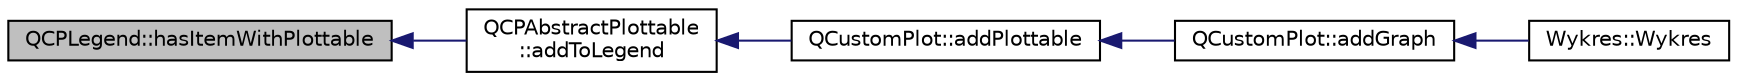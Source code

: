digraph "QCPLegend::hasItemWithPlottable"
{
  edge [fontname="Helvetica",fontsize="10",labelfontname="Helvetica",labelfontsize="10"];
  node [fontname="Helvetica",fontsize="10",shape=record];
  rankdir="LR";
  Node1 [label="QCPLegend::hasItemWithPlottable",height=0.2,width=0.4,color="black", fillcolor="grey75", style="filled", fontcolor="black"];
  Node1 -> Node2 [dir="back",color="midnightblue",fontsize="10",style="solid",fontname="Helvetica"];
  Node2 [label="QCPAbstractPlottable\l::addToLegend",height=0.2,width=0.4,color="black", fillcolor="white", style="filled",URL="$class_q_c_p_abstract_plottable.html#a70f8cabfd808f7d5204b9f18c45c13f5"];
  Node2 -> Node3 [dir="back",color="midnightblue",fontsize="10",style="solid",fontname="Helvetica"];
  Node3 [label="QCustomPlot::addPlottable",height=0.2,width=0.4,color="black", fillcolor="white", style="filled",URL="$class_q_custom_plot.html#ab7ad9174f701f9c6f64e378df77927a6"];
  Node3 -> Node4 [dir="back",color="midnightblue",fontsize="10",style="solid",fontname="Helvetica"];
  Node4 [label="QCustomPlot::addGraph",height=0.2,width=0.4,color="black", fillcolor="white", style="filled",URL="$class_q_custom_plot.html#a6fb2873d35a8a8089842d81a70a54167"];
  Node4 -> Node5 [dir="back",color="midnightblue",fontsize="10",style="solid",fontname="Helvetica"];
  Node5 [label="Wykres::Wykres",height=0.2,width=0.4,color="black", fillcolor="white", style="filled",URL="$class_wykres.html#ac5bea6ac09cbfa6db96ed1d4827a061f",tooltip="Wykres::Wykres - konstruktor klasy wykres. "];
}
